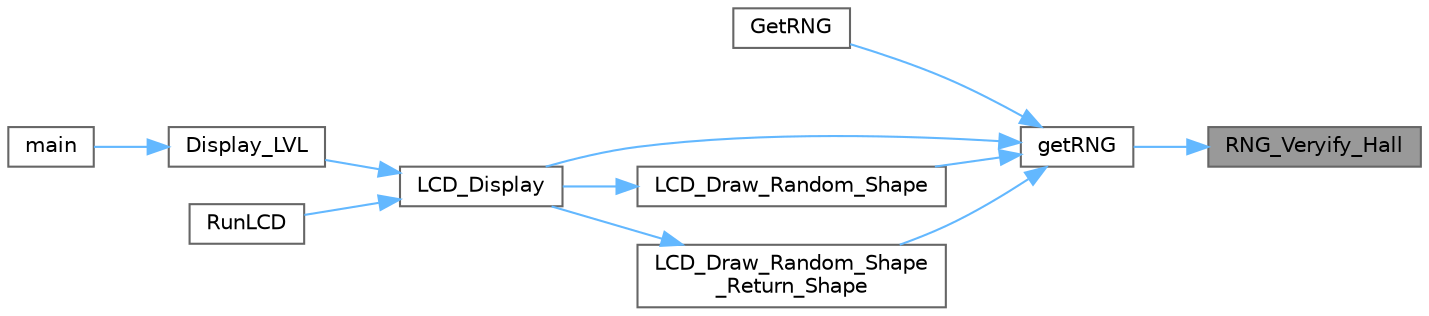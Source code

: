 digraph "RNG_Veryify_Hall"
{
 // LATEX_PDF_SIZE
  bgcolor="transparent";
  edge [fontname=Helvetica,fontsize=10,labelfontname=Helvetica,labelfontsize=10];
  node [fontname=Helvetica,fontsize=10,shape=box,height=0.2,width=0.4];
  rankdir="RL";
  Node1 [id="Node000001",label="RNG_Veryify_Hall",height=0.2,width=0.4,color="gray40", fillcolor="grey60", style="filled", fontcolor="black",tooltip=" "];
  Node1 -> Node2 [id="edge1_Node000001_Node000002",dir="back",color="steelblue1",style="solid",tooltip=" "];
  Node2 [id="Node000002",label="getRNG",height=0.2,width=0.4,color="grey40", fillcolor="white", style="filled",URL="$_r_n_g___driver_8c.html#aaf37a9c7260224d7c9a7646bbe293aea",tooltip="Generates and returns a random number."];
  Node2 -> Node3 [id="edge2_Node000002_Node000003",dir="back",color="steelblue1",style="solid",tooltip=" "];
  Node3 [id="Node000003",label="GetRNG",height=0.2,width=0.4,color="grey40", fillcolor="white", style="filled",URL="$_application_code_8c.html#a72a890dd94a35a2fe38e782bf911f86a",tooltip=" "];
  Node2 -> Node4 [id="edge3_Node000002_Node000004",dir="back",color="steelblue1",style="solid",tooltip=" "];
  Node4 [id="Node000004",label="LCD_Display",height=0.2,width=0.4,color="grey40", fillcolor="white", style="filled",URL="$_l_c_d___driver_8c.html#a89b24659155f092f9a107f092e115156",tooltip="Displays different levels on the LCD screen based on the input level."];
  Node4 -> Node5 [id="edge4_Node000004_Node000005",dir="back",color="steelblue1",style="solid",tooltip=" "];
  Node5 [id="Node000005",label="Display_LVL",height=0.2,width=0.4,color="grey40", fillcolor="white", style="filled",URL="$_application_code_8c.html#a6c52a647416501b43feac0d988aacc42",tooltip=" "];
  Node5 -> Node6 [id="edge5_Node000005_Node000006",dir="back",color="steelblue1",style="solid",tooltip=" "];
  Node6 [id="Node000006",label="main",height=0.2,width=0.4,color="grey40", fillcolor="white", style="filled",URL="$main_8c.html#a840291bc02cba5474a4cb46a9b9566fe",tooltip="The application entry point."];
  Node4 -> Node7 [id="edge6_Node000004_Node000007",dir="back",color="steelblue1",style="solid",tooltip=" "];
  Node7 [id="Node000007",label="RunLCD",height=0.2,width=0.4,color="grey40", fillcolor="white", style="filled",URL="$_application_code_8c.html#a1af9b3ccc044ed55d6b90dd146241593",tooltip=" "];
  Node2 -> Node8 [id="edge7_Node000002_Node000008",dir="back",color="steelblue1",style="solid",tooltip=" "];
  Node8 [id="Node000008",label="LCD_Draw_Random_Shape",height=0.2,width=0.4,color="grey40", fillcolor="white", style="filled",URL="$_l_c_d___driver_8c.html#a1e0ad63bd2a5c88eabdddf588490c401",tooltip="Draws a random shape (circle, square, or triangle) on the screen."];
  Node8 -> Node4 [id="edge8_Node000008_Node000004",dir="back",color="steelblue1",style="solid",tooltip=" "];
  Node2 -> Node9 [id="edge9_Node000002_Node000009",dir="back",color="steelblue1",style="solid",tooltip=" "];
  Node9 [id="Node000009",label="LCD_Draw_Random_Shape\l_Return_Shape",height=0.2,width=0.4,color="grey40", fillcolor="white", style="filled",URL="$_l_c_d___driver_8c.html#aa3b251fa299fd7a94f595fd1bfa3f503",tooltip="Draws a random shape (circle, triangle, or square) on the screen and returns the shape type."];
  Node9 -> Node4 [id="edge10_Node000009_Node000004",dir="back",color="steelblue1",style="solid",tooltip=" "];
}
